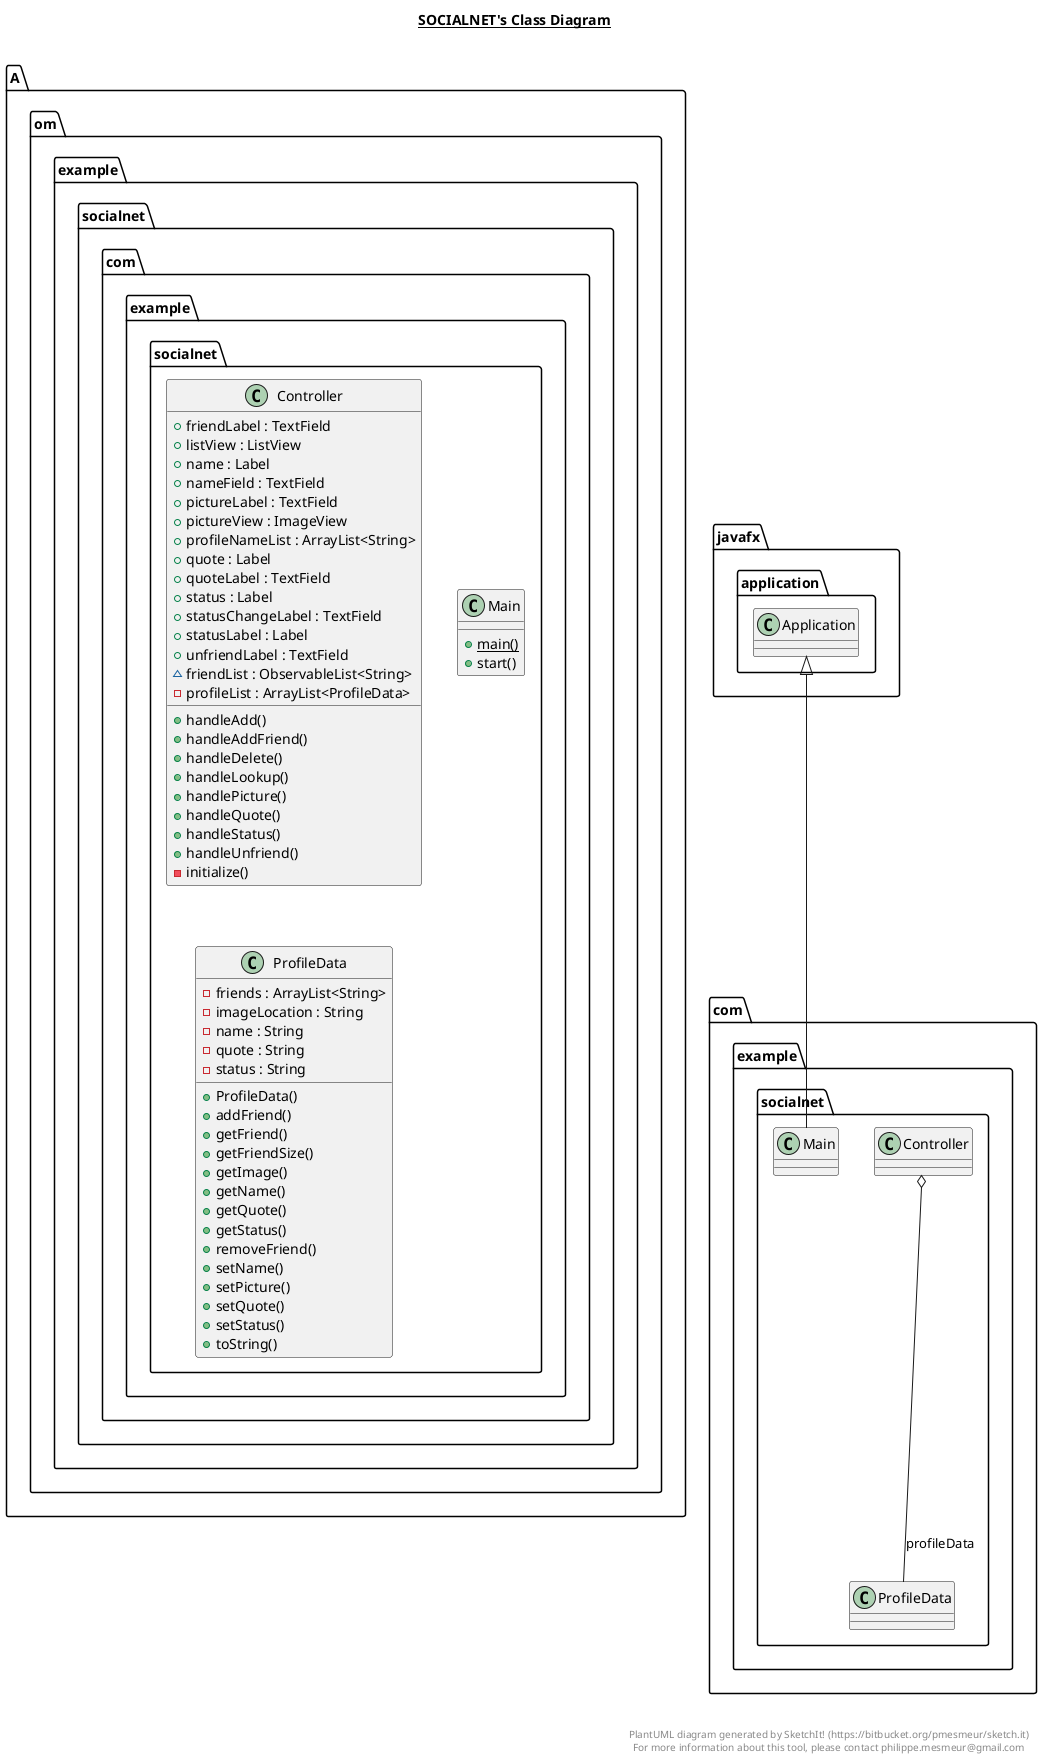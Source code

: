 @startuml

title __SOCIALNET's Class Diagram__\n

  namespace A {
    namespace om.example.socialnet {
      class com.example.socialnet.Controller {
          + friendLabel : TextField
          + listView : ListView
          + name : Label
          + nameField : TextField
          + pictureLabel : TextField
          + pictureView : ImageView
          + profileNameList : ArrayList<String>
          + quote : Label
          + quoteLabel : TextField
          + status : Label
          + statusChangeLabel : TextField
          + statusLabel : Label
          + unfriendLabel : TextField
          ~ friendList : ObservableList<String>
          - profileList : ArrayList<ProfileData>
          + handleAdd()
          + handleAddFriend()
          + handleDelete()
          + handleLookup()
          + handlePicture()
          + handleQuote()
          + handleStatus()
          + handleUnfriend()
          - initialize()
      }
    }
  }
  

  namespace A {
    namespace om.example.socialnet {
      class com.example.socialnet.Main {
          {static} + main()
          + start()
      }
    }
  }
  

  namespace A {
    namespace om.example.socialnet {
      class com.example.socialnet.ProfileData {
          - friends : ArrayList<String>
          - imageLocation : String
          - name : String
          - quote : String
          - status : String
          + ProfileData()
          + addFriend()
          + getFriend()
          + getFriendSize()
          + getImage()
          + getName()
          + getQuote()
          + getStatus()
          + removeFriend()
          + setName()
          + setPicture()
          + setQuote()
          + setStatus()
          + toString()
      }
    }
  }
  

  com.example.socialnet.Controller o-- com.example.socialnet.ProfileData : profileData
  com.example.socialnet.Main -up-|> javafx.application.Application


right footer


PlantUML diagram generated by SketchIt! (https://bitbucket.org/pmesmeur/sketch.it)
For more information about this tool, please contact philippe.mesmeur@gmail.com
endfooter

@enduml
